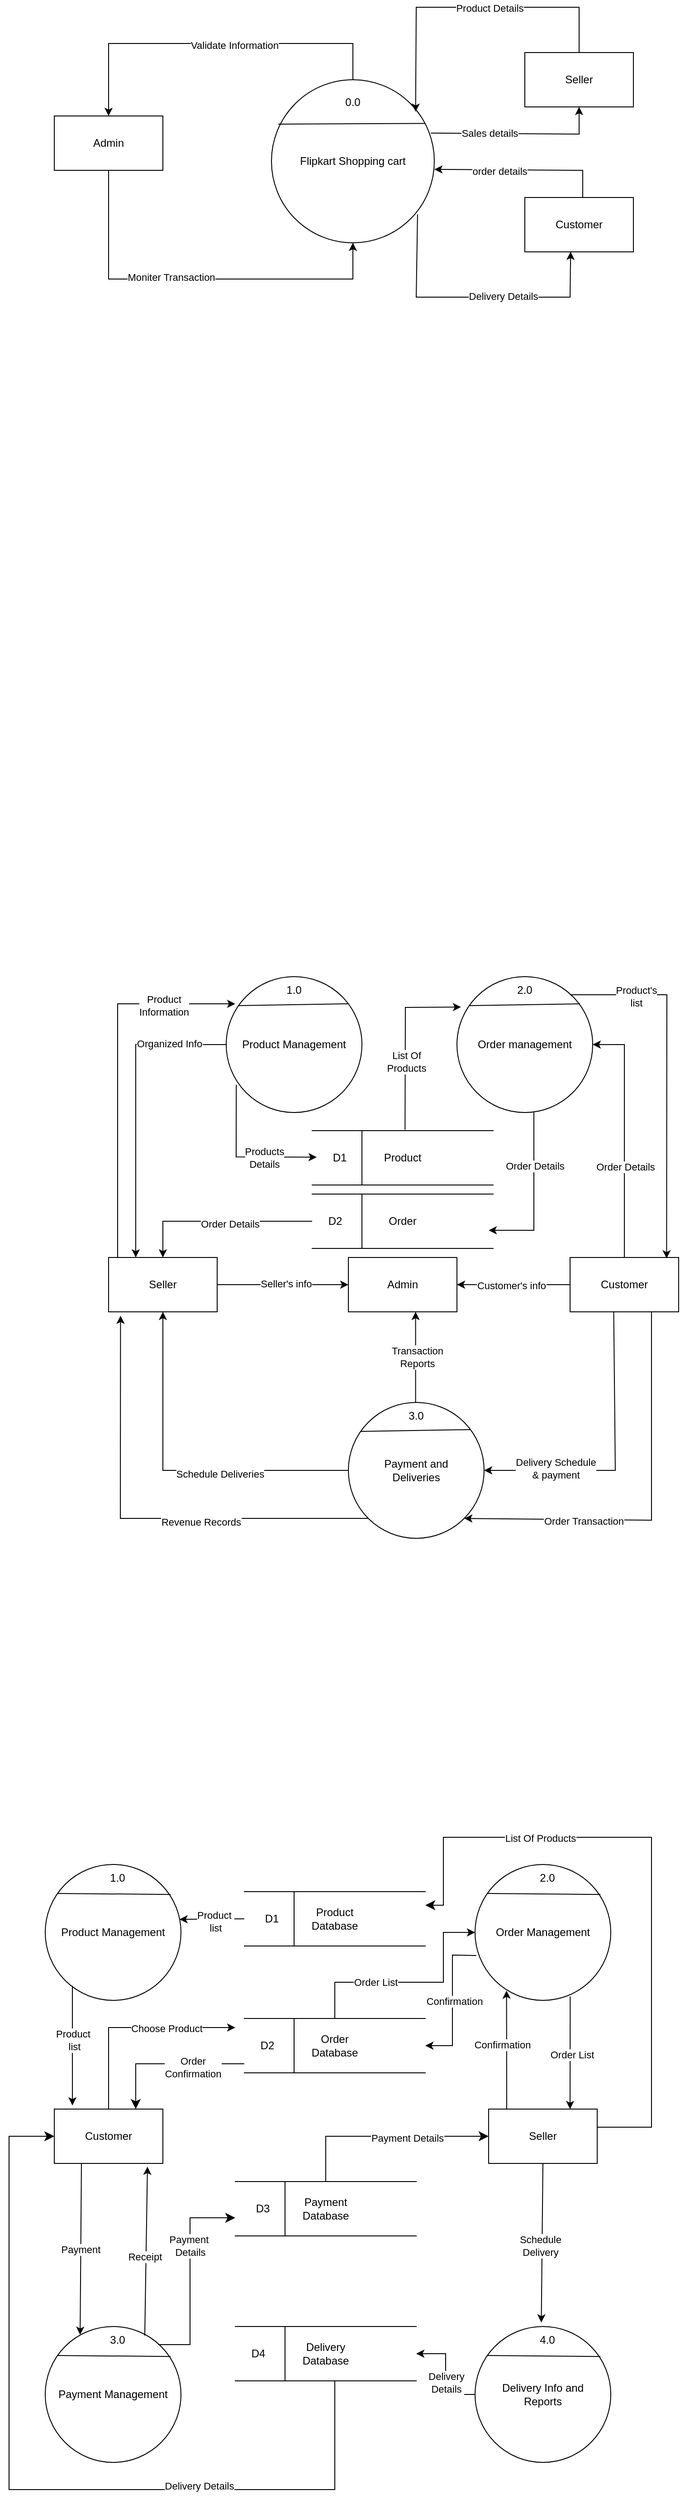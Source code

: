 <mxfile version="22.1.11" type="device">
  <diagram name="Page-1" id="dUWMPQr3E21JtGi3vlUD">
    <mxGraphModel dx="1737" dy="1737" grid="1" gridSize="10" guides="1" tooltips="1" connect="1" arrows="1" fold="1" page="1" pageScale="1" pageWidth="850" pageHeight="1100" math="0" shadow="0">
      <root>
        <mxCell id="0" />
        <mxCell id="1" parent="0" />
        <mxCell id="L6i8J428KABnn9GgDA76-112" value="" style="shape=partialRectangle;whiteSpace=wrap;html=1;right=0;top=0;bottom=0;fillColor=none;routingCenterX=-0.5;" vertex="1" parent="1">
          <mxGeometry x="335" y="2760" width="120" height="60" as="geometry" />
        </mxCell>
        <mxCell id="L6i8J428KABnn9GgDA76-111" value="" style="shape=partialRectangle;whiteSpace=wrap;html=1;right=0;top=0;bottom=0;fillColor=none;routingCenterX=-0.5;" vertex="1" parent="1">
          <mxGeometry x="335" y="2600" width="120" height="60" as="geometry" />
        </mxCell>
        <mxCell id="L6i8J428KABnn9GgDA76-106" value="" style="shape=partialRectangle;whiteSpace=wrap;html=1;right=0;top=0;bottom=0;fillColor=none;routingCenterX=-0.5;" vertex="1" parent="1">
          <mxGeometry x="345" y="2420" width="120" height="60" as="geometry" />
        </mxCell>
        <mxCell id="L6i8J428KABnn9GgDA76-105" value="" style="shape=partialRectangle;whiteSpace=wrap;html=1;right=0;top=0;bottom=0;fillColor=none;routingCenterX=-0.5;" vertex="1" parent="1">
          <mxGeometry x="345" y="2280" width="120" height="60" as="geometry" />
        </mxCell>
        <mxCell id="L6i8J428KABnn9GgDA76-3" value="Flipkart Shopping cart" style="ellipse;whiteSpace=wrap;html=1;aspect=fixed;" vertex="1" parent="1">
          <mxGeometry x="320" y="280" width="180" height="180" as="geometry" />
        </mxCell>
        <mxCell id="L6i8J428KABnn9GgDA76-4" value="" style="edgeStyle=none;orthogonalLoop=1;jettySize=auto;html=1;rounded=0;exitX=0.5;exitY=0;exitDx=0;exitDy=0;" edge="1" parent="1" source="L6i8J428KABnn9GgDA76-3">
          <mxGeometry width="100" relative="1" as="geometry">
            <mxPoint x="350" y="280" as="sourcePoint" />
            <mxPoint x="140" y="320" as="targetPoint" />
            <Array as="points">
              <mxPoint x="410" y="240" />
              <mxPoint x="140" y="240" />
            </Array>
          </mxGeometry>
        </mxCell>
        <mxCell id="L6i8J428KABnn9GgDA76-6" value="Validate Information" style="edgeLabel;html=1;align=center;verticalAlign=middle;resizable=0;points=[];" vertex="1" connectable="0" parent="L6i8J428KABnn9GgDA76-4">
          <mxGeometry x="-0.121" y="2" relative="1" as="geometry">
            <mxPoint as="offset" />
          </mxGeometry>
        </mxCell>
        <mxCell id="L6i8J428KABnn9GgDA76-5" value="Admin" style="rounded=0;whiteSpace=wrap;html=1;" vertex="1" parent="1">
          <mxGeometry x="80" y="320" width="120" height="60" as="geometry" />
        </mxCell>
        <mxCell id="L6i8J428KABnn9GgDA76-7" value="" style="edgeStyle=none;orthogonalLoop=1;jettySize=auto;html=1;rounded=0;exitX=0.5;exitY=1;exitDx=0;exitDy=0;entryX=0.5;entryY=1;entryDx=0;entryDy=0;" edge="1" parent="1" source="L6i8J428KABnn9GgDA76-5" target="L6i8J428KABnn9GgDA76-3">
          <mxGeometry width="100" relative="1" as="geometry">
            <mxPoint x="140" y="580" as="sourcePoint" />
            <mxPoint x="410" y="540" as="targetPoint" />
            <Array as="points">
              <mxPoint x="140" y="500" />
              <mxPoint x="410" y="500" />
            </Array>
          </mxGeometry>
        </mxCell>
        <mxCell id="L6i8J428KABnn9GgDA76-8" value="Moniter Transaction" style="edgeLabel;html=1;align=center;verticalAlign=middle;resizable=0;points=[];" vertex="1" connectable="0" parent="L6i8J428KABnn9GgDA76-7">
          <mxGeometry x="-0.121" y="2" relative="1" as="geometry">
            <mxPoint as="offset" />
          </mxGeometry>
        </mxCell>
        <mxCell id="L6i8J428KABnn9GgDA76-10" value="Seller" style="rounded=0;whiteSpace=wrap;html=1;" vertex="1" parent="1">
          <mxGeometry x="600" y="250" width="120" height="60" as="geometry" />
        </mxCell>
        <mxCell id="L6i8J428KABnn9GgDA76-11" value="Customer" style="rounded=0;whiteSpace=wrap;html=1;" vertex="1" parent="1">
          <mxGeometry x="600" y="410" width="120" height="60" as="geometry" />
        </mxCell>
        <mxCell id="L6i8J428KABnn9GgDA76-12" value="" style="edgeStyle=none;orthogonalLoop=1;jettySize=auto;html=1;rounded=0;exitX=0.5;exitY=0;exitDx=0;exitDy=0;entryX=0.885;entryY=0.196;entryDx=0;entryDy=0;entryPerimeter=0;" edge="1" parent="1" source="L6i8J428KABnn9GgDA76-10" target="L6i8J428KABnn9GgDA76-3">
          <mxGeometry width="100" relative="1" as="geometry">
            <mxPoint x="650" y="220" as="sourcePoint" />
            <mxPoint x="480" y="310" as="targetPoint" />
            <Array as="points">
              <mxPoint x="660" y="200" />
              <mxPoint x="480" y="200" />
            </Array>
          </mxGeometry>
        </mxCell>
        <mxCell id="L6i8J428KABnn9GgDA76-15" value="Product Details" style="edgeLabel;html=1;align=center;verticalAlign=middle;resizable=0;points=[];" vertex="1" connectable="0" parent="L6i8J428KABnn9GgDA76-12">
          <mxGeometry x="-0.136" y="1" relative="1" as="geometry">
            <mxPoint as="offset" />
          </mxGeometry>
        </mxCell>
        <mxCell id="L6i8J428KABnn9GgDA76-13" value="" style="edgeStyle=none;orthogonalLoop=1;jettySize=auto;html=1;rounded=0;exitX=0.978;exitY=0.327;exitDx=0;exitDy=0;exitPerimeter=0;entryX=0.5;entryY=1;entryDx=0;entryDy=0;" edge="1" parent="1" source="L6i8J428KABnn9GgDA76-3" target="L6i8J428KABnn9GgDA76-10">
          <mxGeometry width="100" relative="1" as="geometry">
            <mxPoint x="500" y="340" as="sourcePoint" />
            <mxPoint x="660" y="340" as="targetPoint" />
            <Array as="points">
              <mxPoint x="660" y="340" />
            </Array>
          </mxGeometry>
        </mxCell>
        <mxCell id="L6i8J428KABnn9GgDA76-16" value="Sales details" style="edgeLabel;html=1;align=center;verticalAlign=middle;resizable=0;points=[];" vertex="1" connectable="0" parent="L6i8J428KABnn9GgDA76-13">
          <mxGeometry x="-0.333" y="1" relative="1" as="geometry">
            <mxPoint as="offset" />
          </mxGeometry>
        </mxCell>
        <mxCell id="L6i8J428KABnn9GgDA76-14" value="" style="edgeStyle=none;orthogonalLoop=1;jettySize=auto;html=1;rounded=0;entryX=0.5;entryY=1;entryDx=0;entryDy=0;" edge="1" parent="1">
          <mxGeometry width="100" relative="1" as="geometry">
            <mxPoint x="664" y="410" as="sourcePoint" />
            <mxPoint x="500" y="379" as="targetPoint" />
            <Array as="points">
              <mxPoint x="664" y="380" />
            </Array>
          </mxGeometry>
        </mxCell>
        <mxCell id="L6i8J428KABnn9GgDA76-17" value="order details" style="edgeLabel;html=1;align=center;verticalAlign=middle;resizable=0;points=[];" vertex="1" connectable="0" parent="L6i8J428KABnn9GgDA76-14">
          <mxGeometry x="0.259" y="1" relative="1" as="geometry">
            <mxPoint as="offset" />
          </mxGeometry>
        </mxCell>
        <mxCell id="L6i8J428KABnn9GgDA76-18" value="" style="edgeStyle=none;orthogonalLoop=1;jettySize=auto;html=1;rounded=0;exitX=0.897;exitY=0.826;exitDx=0;exitDy=0;exitPerimeter=0;entryX=0.422;entryY=0.998;entryDx=0;entryDy=0;entryPerimeter=0;" edge="1" parent="1" source="L6i8J428KABnn9GgDA76-3" target="L6i8J428KABnn9GgDA76-11">
          <mxGeometry width="100" relative="1" as="geometry">
            <mxPoint x="510" y="480" as="sourcePoint" />
            <mxPoint x="800" y="510" as="targetPoint" />
            <Array as="points">
              <mxPoint x="480" y="520" />
              <mxPoint x="650" y="520" />
            </Array>
          </mxGeometry>
        </mxCell>
        <mxCell id="L6i8J428KABnn9GgDA76-19" value="Delivery Details" style="edgeLabel;html=1;align=center;verticalAlign=middle;resizable=0;points=[];" vertex="1" connectable="0" parent="L6i8J428KABnn9GgDA76-18">
          <mxGeometry x="0.203" y="1" relative="1" as="geometry">
            <mxPoint as="offset" />
          </mxGeometry>
        </mxCell>
        <mxCell id="L6i8J428KABnn9GgDA76-21" value="" style="endArrow=none;html=1;rounded=0;exitX=0.042;exitY=0.272;exitDx=0;exitDy=0;exitPerimeter=0;entryX=0.944;entryY=0.268;entryDx=0;entryDy=0;entryPerimeter=0;" edge="1" parent="1" source="L6i8J428KABnn9GgDA76-3" target="L6i8J428KABnn9GgDA76-3">
          <mxGeometry width="50" height="50" relative="1" as="geometry">
            <mxPoint x="320" y="330" as="sourcePoint" />
            <mxPoint x="489.28" y="339.4" as="targetPoint" />
          </mxGeometry>
        </mxCell>
        <mxCell id="L6i8J428KABnn9GgDA76-22" value="0.0" style="text;html=1;strokeColor=none;fillColor=none;align=center;verticalAlign=middle;whiteSpace=wrap;rounded=0;" vertex="1" parent="1">
          <mxGeometry x="380" y="290" width="60" height="30" as="geometry" />
        </mxCell>
        <mxCell id="L6i8J428KABnn9GgDA76-23" value="Product Management" style="ellipse;whiteSpace=wrap;html=1;aspect=fixed;" vertex="1" parent="1">
          <mxGeometry x="270" y="1270" width="150" height="150" as="geometry" />
        </mxCell>
        <mxCell id="L6i8J428KABnn9GgDA76-25" value="Admin" style="rounded=0;whiteSpace=wrap;html=1;" vertex="1" parent="1">
          <mxGeometry x="405" y="1580" width="120" height="60" as="geometry" />
        </mxCell>
        <mxCell id="L6i8J428KABnn9GgDA76-26" value="Customer" style="rounded=0;whiteSpace=wrap;html=1;" vertex="1" parent="1">
          <mxGeometry x="650" y="1580" width="120" height="60" as="geometry" />
        </mxCell>
        <mxCell id="L6i8J428KABnn9GgDA76-27" value="Seller" style="rounded=0;whiteSpace=wrap;html=1;" vertex="1" parent="1">
          <mxGeometry x="140" y="1580" width="120" height="60" as="geometry" />
        </mxCell>
        <mxCell id="L6i8J428KABnn9GgDA76-28" value="Order management" style="ellipse;whiteSpace=wrap;html=1;aspect=fixed;" vertex="1" parent="1">
          <mxGeometry x="525" y="1270" width="150" height="150" as="geometry" />
        </mxCell>
        <mxCell id="L6i8J428KABnn9GgDA76-29" value="" style="endArrow=classic;html=1;rounded=0;entryX=1;entryY=0.5;entryDx=0;entryDy=0;exitX=0;exitY=0.5;exitDx=0;exitDy=0;" edge="1" parent="1" source="L6i8J428KABnn9GgDA76-26" target="L6i8J428KABnn9GgDA76-25">
          <mxGeometry width="50" height="50" relative="1" as="geometry">
            <mxPoint x="600" y="1610" as="sourcePoint" />
            <mxPoint x="650" y="1560" as="targetPoint" />
          </mxGeometry>
        </mxCell>
        <mxCell id="L6i8J428KABnn9GgDA76-30" value="Text" style="edgeLabel;html=1;align=center;verticalAlign=middle;resizable=0;points=[];" vertex="1" connectable="0" parent="L6i8J428KABnn9GgDA76-29">
          <mxGeometry x="0.055" relative="1" as="geometry">
            <mxPoint as="offset" />
          </mxGeometry>
        </mxCell>
        <mxCell id="L6i8J428KABnn9GgDA76-32" value="Customer&#39;s info" style="edgeLabel;html=1;align=center;verticalAlign=middle;resizable=0;points=[];" vertex="1" connectable="0" parent="L6i8J428KABnn9GgDA76-29">
          <mxGeometry x="0.046" y="1" relative="1" as="geometry">
            <mxPoint as="offset" />
          </mxGeometry>
        </mxCell>
        <mxCell id="L6i8J428KABnn9GgDA76-33" value="" style="endArrow=classic;html=1;rounded=0;exitX=1;exitY=0.5;exitDx=0;exitDy=0;entryX=0;entryY=0.5;entryDx=0;entryDy=0;" edge="1" parent="1" source="L6i8J428KABnn9GgDA76-27" target="L6i8J428KABnn9GgDA76-25">
          <mxGeometry width="50" height="50" relative="1" as="geometry">
            <mxPoint x="330" y="1609.47" as="sourcePoint" />
            <mxPoint x="370" y="1620" as="targetPoint" />
          </mxGeometry>
        </mxCell>
        <mxCell id="L6i8J428KABnn9GgDA76-34" value="Text" style="edgeLabel;html=1;align=center;verticalAlign=middle;resizable=0;points=[];" vertex="1" connectable="0" parent="L6i8J428KABnn9GgDA76-33">
          <mxGeometry x="0.055" relative="1" as="geometry">
            <mxPoint as="offset" />
          </mxGeometry>
        </mxCell>
        <mxCell id="L6i8J428KABnn9GgDA76-35" value="Seller&#39;s info" style="edgeLabel;html=1;align=center;verticalAlign=middle;resizable=0;points=[];" vertex="1" connectable="0" parent="L6i8J428KABnn9GgDA76-33">
          <mxGeometry x="0.046" y="1" relative="1" as="geometry">
            <mxPoint as="offset" />
          </mxGeometry>
        </mxCell>
        <mxCell id="L6i8J428KABnn9GgDA76-38" value="" style="endArrow=none;html=1;rounded=0;exitX=0.088;exitY=0.213;exitDx=0;exitDy=0;exitPerimeter=0;" edge="1" parent="1" source="L6i8J428KABnn9GgDA76-23">
          <mxGeometry width="50" height="50" relative="1" as="geometry">
            <mxPoint x="355" y="1350" as="sourcePoint" />
            <mxPoint x="405" y="1300" as="targetPoint" />
          </mxGeometry>
        </mxCell>
        <mxCell id="L6i8J428KABnn9GgDA76-39" value="" style="endArrow=none;html=1;rounded=0;exitX=0.088;exitY=0.213;exitDx=0;exitDy=0;exitPerimeter=0;" edge="1" parent="1">
          <mxGeometry width="50" height="50" relative="1" as="geometry">
            <mxPoint x="539" y="1302" as="sourcePoint" />
            <mxPoint x="661" y="1300" as="targetPoint" />
          </mxGeometry>
        </mxCell>
        <mxCell id="L6i8J428KABnn9GgDA76-40" value="1.0" style="text;html=1;strokeColor=none;fillColor=none;align=center;verticalAlign=middle;whiteSpace=wrap;rounded=0;" vertex="1" parent="1">
          <mxGeometry x="315" y="1270" width="60" height="30" as="geometry" />
        </mxCell>
        <mxCell id="L6i8J428KABnn9GgDA76-41" value="2.0" style="text;html=1;strokeColor=none;fillColor=none;align=center;verticalAlign=middle;whiteSpace=wrap;rounded=0;" vertex="1" parent="1">
          <mxGeometry x="570" y="1270" width="60" height="30" as="geometry" />
        </mxCell>
        <mxCell id="L6i8J428KABnn9GgDA76-42" value="" style="edgeStyle=none;orthogonalLoop=1;jettySize=auto;html=1;rounded=0;exitX=0;exitY=0;exitDx=0;exitDy=0;" edge="1" parent="1">
          <mxGeometry width="100" relative="1" as="geometry">
            <mxPoint x="150" y="1580" as="sourcePoint" />
            <mxPoint x="280" y="1300" as="targetPoint" />
            <Array as="points">
              <mxPoint x="150" y="1300" />
            </Array>
          </mxGeometry>
        </mxCell>
        <mxCell id="L6i8J428KABnn9GgDA76-44" value="Product &lt;br&gt;Information" style="edgeLabel;html=1;align=center;verticalAlign=middle;resizable=0;points=[];" vertex="1" connectable="0" parent="L6i8J428KABnn9GgDA76-42">
          <mxGeometry x="0.616" y="-2" relative="1" as="geometry">
            <mxPoint x="-1" as="offset" />
          </mxGeometry>
        </mxCell>
        <mxCell id="L6i8J428KABnn9GgDA76-45" value="Product" style="shape=partialRectangle;whiteSpace=wrap;html=1;top=0;bottom=0;fillColor=none;direction=south;" vertex="1" parent="1">
          <mxGeometry x="365" y="1440" width="200" height="60" as="geometry" />
        </mxCell>
        <mxCell id="L6i8J428KABnn9GgDA76-46" value="Order" style="shape=partialRectangle;whiteSpace=wrap;html=1;top=0;bottom=0;fillColor=none;direction=south;" vertex="1" parent="1">
          <mxGeometry x="365" y="1510" width="200" height="60" as="geometry" />
        </mxCell>
        <mxCell id="L6i8J428KABnn9GgDA76-47" value="" style="shape=partialRectangle;whiteSpace=wrap;html=1;right=0;top=0;bottom=0;fillColor=none;routingCenterX=-0.5;" vertex="1" parent="1">
          <mxGeometry x="420" y="1440" width="120" height="60" as="geometry" />
        </mxCell>
        <mxCell id="L6i8J428KABnn9GgDA76-48" value="" style="shape=partialRectangle;whiteSpace=wrap;html=1;right=0;top=0;bottom=0;fillColor=none;routingCenterX=-0.5;" vertex="1" parent="1">
          <mxGeometry x="420" y="1510" width="120" height="60" as="geometry" />
        </mxCell>
        <mxCell id="L6i8J428KABnn9GgDA76-49" value="D1" style="text;html=1;align=center;verticalAlign=middle;resizable=0;points=[];autosize=1;strokeColor=none;fillColor=none;" vertex="1" parent="1">
          <mxGeometry x="375" y="1455" width="40" height="30" as="geometry" />
        </mxCell>
        <mxCell id="L6i8J428KABnn9GgDA76-50" value="D2" style="text;html=1;align=center;verticalAlign=middle;resizable=0;points=[];autosize=1;strokeColor=none;fillColor=none;" vertex="1" parent="1">
          <mxGeometry x="370" y="1525" width="40" height="30" as="geometry" />
        </mxCell>
        <mxCell id="L6i8J428KABnn9GgDA76-51" value="" style="edgeStyle=none;orthogonalLoop=1;jettySize=auto;html=1;rounded=0;entryX=0.03;entryY=0.224;entryDx=0;entryDy=0;entryPerimeter=0;exitX=0.397;exitY=-0.014;exitDx=0;exitDy=0;exitPerimeter=0;" edge="1" parent="1" source="L6i8J428KABnn9GgDA76-47" target="L6i8J428KABnn9GgDA76-28">
          <mxGeometry width="100" relative="1" as="geometry">
            <mxPoint x="450" y="1430" as="sourcePoint" />
            <mxPoint x="550" y="1430" as="targetPoint" />
            <Array as="points">
              <mxPoint x="468" y="1304" />
            </Array>
          </mxGeometry>
        </mxCell>
        <mxCell id="L6i8J428KABnn9GgDA76-52" value="List Of &lt;br&gt;Products" style="edgeLabel;html=1;align=center;verticalAlign=middle;resizable=0;points=[];" vertex="1" connectable="0" parent="L6i8J428KABnn9GgDA76-51">
          <mxGeometry x="-0.23" y="-1" relative="1" as="geometry">
            <mxPoint as="offset" />
          </mxGeometry>
        </mxCell>
        <mxCell id="L6i8J428KABnn9GgDA76-53" value="" style="endArrow=classic;html=1;rounded=0;entryX=0.889;entryY=0.017;entryDx=0;entryDy=0;entryPerimeter=0;" edge="1" parent="1" target="L6i8J428KABnn9GgDA76-26">
          <mxGeometry width="50" height="50" relative="1" as="geometry">
            <mxPoint x="650" y="1290" as="sourcePoint" />
            <mxPoint x="700" y="1240" as="targetPoint" />
            <Array as="points">
              <mxPoint x="757" y="1290" />
            </Array>
          </mxGeometry>
        </mxCell>
        <mxCell id="L6i8J428KABnn9GgDA76-54" value="Product&#39;s&lt;br&gt;list" style="edgeLabel;html=1;align=center;verticalAlign=middle;resizable=0;points=[];" vertex="1" connectable="0" parent="L6i8J428KABnn9GgDA76-53">
          <mxGeometry x="-0.641" y="-2" relative="1" as="geometry">
            <mxPoint x="1" as="offset" />
          </mxGeometry>
        </mxCell>
        <mxCell id="L6i8J428KABnn9GgDA76-55" value="" style="endArrow=classic;html=1;rounded=0;entryX=1;entryY=0.5;entryDx=0;entryDy=0;exitX=0.5;exitY=0;exitDx=0;exitDy=0;" edge="1" parent="1" source="L6i8J428KABnn9GgDA76-26" target="L6i8J428KABnn9GgDA76-28">
          <mxGeometry width="50" height="50" relative="1" as="geometry">
            <mxPoint x="675" y="1580" as="sourcePoint" />
            <mxPoint x="725" y="1530" as="targetPoint" />
            <Array as="points">
              <mxPoint x="710" y="1345" />
            </Array>
          </mxGeometry>
        </mxCell>
        <mxCell id="L6i8J428KABnn9GgDA76-56" value="Order Details" style="edgeLabel;html=1;align=center;verticalAlign=middle;resizable=0;points=[];" vertex="1" connectable="0" parent="L6i8J428KABnn9GgDA76-55">
          <mxGeometry x="-0.258" y="-1" relative="1" as="geometry">
            <mxPoint as="offset" />
          </mxGeometry>
        </mxCell>
        <mxCell id="L6i8J428KABnn9GgDA76-57" value="" style="endArrow=classic;html=1;rounded=0;entryX=0.667;entryY=0.025;entryDx=0;entryDy=0;entryPerimeter=0;" edge="1" parent="1" target="L6i8J428KABnn9GgDA76-46">
          <mxGeometry width="50" height="50" relative="1" as="geometry">
            <mxPoint x="610" y="1420" as="sourcePoint" />
            <mxPoint x="660" y="1370" as="targetPoint" />
            <Array as="points">
              <mxPoint x="610" y="1550" />
            </Array>
          </mxGeometry>
        </mxCell>
        <mxCell id="L6i8J428KABnn9GgDA76-58" value="Order Details" style="edgeLabel;html=1;align=center;verticalAlign=middle;resizable=0;points=[];" vertex="1" connectable="0" parent="L6i8J428KABnn9GgDA76-57">
          <mxGeometry x="-0.352" y="1" relative="1" as="geometry">
            <mxPoint as="offset" />
          </mxGeometry>
        </mxCell>
        <mxCell id="L6i8J428KABnn9GgDA76-59" value="" style="edgeStyle=none;orthogonalLoop=1;jettySize=auto;html=1;rounded=0;exitX=0.074;exitY=0.796;exitDx=0;exitDy=0;exitPerimeter=0;" edge="1" parent="1" source="L6i8J428KABnn9GgDA76-23">
          <mxGeometry width="100" relative="1" as="geometry">
            <mxPoint x="270" y="1469.29" as="sourcePoint" />
            <mxPoint x="370" y="1469.29" as="targetPoint" />
            <Array as="points">
              <mxPoint x="281" y="1469" />
            </Array>
          </mxGeometry>
        </mxCell>
        <mxCell id="L6i8J428KABnn9GgDA76-60" value="Products&lt;br&gt;Details" style="edgeLabel;html=1;align=center;verticalAlign=middle;resizable=0;points=[];" vertex="1" connectable="0" parent="L6i8J428KABnn9GgDA76-59">
          <mxGeometry x="0.305" y="-1" relative="1" as="geometry">
            <mxPoint as="offset" />
          </mxGeometry>
        </mxCell>
        <mxCell id="L6i8J428KABnn9GgDA76-61" value="" style="endArrow=classic;html=1;rounded=0;entryX=0.5;entryY=0;entryDx=0;entryDy=0;exitX=0.5;exitY=1;exitDx=0;exitDy=0;" edge="1" parent="1" source="L6i8J428KABnn9GgDA76-46" target="L6i8J428KABnn9GgDA76-27">
          <mxGeometry width="50" height="50" relative="1" as="geometry">
            <mxPoint x="200" y="1490" as="sourcePoint" />
            <mxPoint x="270" y="1515" as="targetPoint" />
            <Array as="points">
              <mxPoint x="200" y="1540" />
            </Array>
          </mxGeometry>
        </mxCell>
        <mxCell id="L6i8J428KABnn9GgDA76-62" value="Order Details" style="edgeLabel;html=1;align=center;verticalAlign=middle;resizable=0;points=[];" vertex="1" connectable="0" parent="L6i8J428KABnn9GgDA76-61">
          <mxGeometry x="-0.101" y="3" relative="1" as="geometry">
            <mxPoint x="1" as="offset" />
          </mxGeometry>
        </mxCell>
        <mxCell id="L6i8J428KABnn9GgDA76-64" value="Payment and &lt;br&gt;Deliveries" style="ellipse;whiteSpace=wrap;html=1;aspect=fixed;" vertex="1" parent="1">
          <mxGeometry x="405" y="1740" width="150" height="150" as="geometry" />
        </mxCell>
        <mxCell id="L6i8J428KABnn9GgDA76-65" value="" style="endArrow=none;html=1;rounded=0;exitX=0.088;exitY=0.213;exitDx=0;exitDy=0;exitPerimeter=0;" edge="1" parent="1" source="L6i8J428KABnn9GgDA76-64">
          <mxGeometry width="50" height="50" relative="1" as="geometry">
            <mxPoint x="490" y="1820" as="sourcePoint" />
            <mxPoint x="540" y="1770" as="targetPoint" />
          </mxGeometry>
        </mxCell>
        <mxCell id="L6i8J428KABnn9GgDA76-66" value="3.0" style="text;html=1;strokeColor=none;fillColor=none;align=center;verticalAlign=middle;whiteSpace=wrap;rounded=0;" vertex="1" parent="1">
          <mxGeometry x="450" y="1740" width="60" height="30" as="geometry" />
        </mxCell>
        <mxCell id="L6i8J428KABnn9GgDA76-67" value="" style="endArrow=classic;html=1;rounded=0;exitX=0.25;exitY=0;exitDx=0;exitDy=0;" edge="1" parent="1">
          <mxGeometry width="50" height="50" relative="1" as="geometry">
            <mxPoint x="479.29" y="1740" as="sourcePoint" />
            <mxPoint x="479.29" y="1640" as="targetPoint" />
          </mxGeometry>
        </mxCell>
        <mxCell id="L6i8J428KABnn9GgDA76-68" value="Transaction &lt;br&gt;Reports" style="edgeLabel;html=1;align=center;verticalAlign=middle;resizable=0;points=[];" vertex="1" connectable="0" parent="L6i8J428KABnn9GgDA76-67">
          <mxGeometry y="-1" relative="1" as="geometry">
            <mxPoint as="offset" />
          </mxGeometry>
        </mxCell>
        <mxCell id="L6i8J428KABnn9GgDA76-69" value="" style="endArrow=classic;html=1;rounded=0;exitX=0;exitY=0.5;exitDx=0;exitDy=0;" edge="1" parent="1" source="L6i8J428KABnn9GgDA76-64">
          <mxGeometry width="50" height="50" relative="1" as="geometry">
            <mxPoint x="150" y="1690" as="sourcePoint" />
            <mxPoint x="200" y="1640" as="targetPoint" />
            <Array as="points">
              <mxPoint x="200" y="1815" />
            </Array>
          </mxGeometry>
        </mxCell>
        <mxCell id="L6i8J428KABnn9GgDA76-70" value="Schedule Deliveries" style="edgeLabel;html=1;align=center;verticalAlign=middle;resizable=0;points=[];" vertex="1" connectable="0" parent="L6i8J428KABnn9GgDA76-69">
          <mxGeometry x="-0.259" y="4" relative="1" as="geometry">
            <mxPoint x="-1" as="offset" />
          </mxGeometry>
        </mxCell>
        <mxCell id="L6i8J428KABnn9GgDA76-71" value="" style="endArrow=classic;html=1;rounded=0;exitX=0;exitY=1;exitDx=0;exitDy=0;entryX=0.11;entryY=1.071;entryDx=0;entryDy=0;entryPerimeter=0;" edge="1" parent="1" source="L6i8J428KABnn9GgDA76-64" target="L6i8J428KABnn9GgDA76-27">
          <mxGeometry width="50" height="50" relative="1" as="geometry">
            <mxPoint x="410" y="1855" as="sourcePoint" />
            <mxPoint x="205" y="1680" as="targetPoint" />
            <Array as="points">
              <mxPoint x="153" y="1868" />
            </Array>
          </mxGeometry>
        </mxCell>
        <mxCell id="L6i8J428KABnn9GgDA76-72" value="Revenue Records" style="edgeLabel;html=1;align=center;verticalAlign=middle;resizable=0;points=[];" vertex="1" connectable="0" parent="L6i8J428KABnn9GgDA76-71">
          <mxGeometry x="-0.259" y="4" relative="1" as="geometry">
            <mxPoint x="-1" as="offset" />
          </mxGeometry>
        </mxCell>
        <mxCell id="L6i8J428KABnn9GgDA76-74" value="" style="edgeStyle=none;orthogonalLoop=1;jettySize=auto;html=1;rounded=0;entryX=1;entryY=0.5;entryDx=0;entryDy=0;exitX=0.402;exitY=0.995;exitDx=0;exitDy=0;exitPerimeter=0;" edge="1" parent="1" source="L6i8J428KABnn9GgDA76-26" target="L6i8J428KABnn9GgDA76-64">
          <mxGeometry width="100" relative="1" as="geometry">
            <mxPoint x="580" y="1770" as="sourcePoint" />
            <mxPoint x="680" y="1770" as="targetPoint" />
            <Array as="points">
              <mxPoint x="700" y="1815" />
            </Array>
          </mxGeometry>
        </mxCell>
        <mxCell id="L6i8J428KABnn9GgDA76-75" value="Delivery Schedule &lt;br&gt;&amp;amp; payment" style="edgeLabel;html=1;align=center;verticalAlign=middle;resizable=0;points=[];" vertex="1" connectable="0" parent="L6i8J428KABnn9GgDA76-74">
          <mxGeometry x="0.503" y="-2" relative="1" as="geometry">
            <mxPoint x="-1" as="offset" />
          </mxGeometry>
        </mxCell>
        <mxCell id="L6i8J428KABnn9GgDA76-76" value="" style="edgeStyle=none;orthogonalLoop=1;jettySize=auto;html=1;rounded=0;entryX=1;entryY=1;entryDx=0;entryDy=0;" edge="1" parent="1" target="L6i8J428KABnn9GgDA76-64">
          <mxGeometry width="100" relative="1" as="geometry">
            <mxPoint x="740" y="1640" as="sourcePoint" />
            <mxPoint x="840" y="1640" as="targetPoint" />
            <Array as="points">
              <mxPoint x="740" y="1870" />
            </Array>
          </mxGeometry>
        </mxCell>
        <mxCell id="L6i8J428KABnn9GgDA76-77" value="Order Transaction" style="edgeLabel;html=1;align=center;verticalAlign=middle;resizable=0;points=[];" vertex="1" connectable="0" parent="L6i8J428KABnn9GgDA76-76">
          <mxGeometry x="0.398" y="1" relative="1" as="geometry">
            <mxPoint as="offset" />
          </mxGeometry>
        </mxCell>
        <mxCell id="L6i8J428KABnn9GgDA76-79" value="" style="edgeStyle=none;orthogonalLoop=1;jettySize=auto;html=1;rounded=0;entryX=0.25;entryY=0;entryDx=0;entryDy=0;exitX=0;exitY=0.5;exitDx=0;exitDy=0;" edge="1" parent="1" source="L6i8J428KABnn9GgDA76-23" target="L6i8J428KABnn9GgDA76-27">
          <mxGeometry width="100" relative="1" as="geometry">
            <mxPoint x="150" y="1430" as="sourcePoint" />
            <mxPoint x="250" y="1430" as="targetPoint" />
            <Array as="points">
              <mxPoint x="170" y="1345" />
            </Array>
          </mxGeometry>
        </mxCell>
        <mxCell id="L6i8J428KABnn9GgDA76-80" value="Organized Info" style="edgeLabel;html=1;align=center;verticalAlign=middle;resizable=0;points=[];" vertex="1" connectable="0" parent="L6i8J428KABnn9GgDA76-79">
          <mxGeometry x="-0.616" y="-1" relative="1" as="geometry">
            <mxPoint x="1" as="offset" />
          </mxGeometry>
        </mxCell>
        <mxCell id="L6i8J428KABnn9GgDA76-153" value="" style="edgeStyle=orthogonalEdgeStyle;rounded=0;orthogonalLoop=1;jettySize=auto;html=1;" edge="1" parent="1" source="L6i8J428KABnn9GgDA76-82" target="L6i8J428KABnn9GgDA76-110">
          <mxGeometry relative="1" as="geometry" />
        </mxCell>
        <mxCell id="L6i8J428KABnn9GgDA76-154" value="Delivery&lt;br&gt;Details" style="edgeLabel;html=1;align=center;verticalAlign=middle;resizable=0;points=[];" vertex="1" connectable="0" parent="L6i8J428KABnn9GgDA76-153">
          <mxGeometry x="-0.169" relative="1" as="geometry">
            <mxPoint as="offset" />
          </mxGeometry>
        </mxCell>
        <mxCell id="L6i8J428KABnn9GgDA76-82" value="Delivery Info and &lt;br&gt;Reports" style="ellipse;whiteSpace=wrap;html=1;aspect=fixed;" vertex="1" parent="1">
          <mxGeometry x="545" y="2760" width="150" height="150" as="geometry" />
        </mxCell>
        <mxCell id="L6i8J428KABnn9GgDA76-83" value="" style="endArrow=none;html=1;rounded=0;exitX=0.088;exitY=0.213;exitDx=0;exitDy=0;exitPerimeter=0;entryX=0.924;entryY=0.221;entryDx=0;entryDy=0;entryPerimeter=0;" edge="1" parent="1" source="L6i8J428KABnn9GgDA76-82" target="L6i8J428KABnn9GgDA76-82">
          <mxGeometry width="50" height="50" relative="1" as="geometry">
            <mxPoint x="635" y="2840" as="sourcePoint" />
            <mxPoint x="685" y="2790" as="targetPoint" />
          </mxGeometry>
        </mxCell>
        <mxCell id="L6i8J428KABnn9GgDA76-84" value="4.0" style="text;html=1;strokeColor=none;fillColor=none;align=center;verticalAlign=middle;whiteSpace=wrap;rounded=0;" vertex="1" parent="1">
          <mxGeometry x="595" y="2760" width="60" height="30" as="geometry" />
        </mxCell>
        <mxCell id="L6i8J428KABnn9GgDA76-94" value="Product Management" style="ellipse;whiteSpace=wrap;html=1;aspect=fixed;" vertex="1" parent="1">
          <mxGeometry x="70" y="2250" width="150" height="150" as="geometry" />
        </mxCell>
        <mxCell id="L6i8J428KABnn9GgDA76-95" value="" style="endArrow=none;html=1;rounded=0;exitX=0.088;exitY=0.213;exitDx=0;exitDy=0;exitPerimeter=0;entryX=0.924;entryY=0.221;entryDx=0;entryDy=0;entryPerimeter=0;" edge="1" parent="1" source="L6i8J428KABnn9GgDA76-94" target="L6i8J428KABnn9GgDA76-94">
          <mxGeometry width="50" height="50" relative="1" as="geometry">
            <mxPoint x="160" y="2330" as="sourcePoint" />
            <mxPoint x="210" y="2280" as="targetPoint" />
          </mxGeometry>
        </mxCell>
        <mxCell id="L6i8J428KABnn9GgDA76-96" value="1.0" style="text;html=1;strokeColor=none;fillColor=none;align=center;verticalAlign=middle;whiteSpace=wrap;rounded=0;" vertex="1" parent="1">
          <mxGeometry x="120" y="2250" width="60" height="30" as="geometry" />
        </mxCell>
        <mxCell id="L6i8J428KABnn9GgDA76-97" value="Order Management" style="ellipse;whiteSpace=wrap;html=1;aspect=fixed;" vertex="1" parent="1">
          <mxGeometry x="545" y="2250" width="150" height="150" as="geometry" />
        </mxCell>
        <mxCell id="L6i8J428KABnn9GgDA76-98" value="" style="endArrow=none;html=1;rounded=0;exitX=0.088;exitY=0.213;exitDx=0;exitDy=0;exitPerimeter=0;entryX=0.924;entryY=0.221;entryDx=0;entryDy=0;entryPerimeter=0;" edge="1" parent="1" source="L6i8J428KABnn9GgDA76-97" target="L6i8J428KABnn9GgDA76-97">
          <mxGeometry width="50" height="50" relative="1" as="geometry">
            <mxPoint x="635" y="2330" as="sourcePoint" />
            <mxPoint x="685" y="2280" as="targetPoint" />
          </mxGeometry>
        </mxCell>
        <mxCell id="L6i8J428KABnn9GgDA76-99" value="2.0" style="text;html=1;strokeColor=none;fillColor=none;align=center;verticalAlign=middle;whiteSpace=wrap;rounded=0;" vertex="1" parent="1">
          <mxGeometry x="595" y="2250" width="60" height="30" as="geometry" />
        </mxCell>
        <mxCell id="L6i8J428KABnn9GgDA76-100" value="Payment Management" style="ellipse;whiteSpace=wrap;html=1;aspect=fixed;" vertex="1" parent="1">
          <mxGeometry x="70" y="2760" width="150" height="150" as="geometry" />
        </mxCell>
        <mxCell id="L6i8J428KABnn9GgDA76-101" value="" style="endArrow=none;html=1;rounded=0;exitX=0.088;exitY=0.213;exitDx=0;exitDy=0;exitPerimeter=0;entryX=0.924;entryY=0.221;entryDx=0;entryDy=0;entryPerimeter=0;" edge="1" parent="1" source="L6i8J428KABnn9GgDA76-100" target="L6i8J428KABnn9GgDA76-100">
          <mxGeometry width="50" height="50" relative="1" as="geometry">
            <mxPoint x="160" y="2840" as="sourcePoint" />
            <mxPoint x="210" y="2790" as="targetPoint" />
          </mxGeometry>
        </mxCell>
        <mxCell id="L6i8J428KABnn9GgDA76-102" value="3.0" style="text;html=1;strokeColor=none;fillColor=none;align=center;verticalAlign=middle;whiteSpace=wrap;rounded=0;" vertex="1" parent="1">
          <mxGeometry x="120" y="2760" width="60" height="30" as="geometry" />
        </mxCell>
        <mxCell id="L6i8J428KABnn9GgDA76-103" value="Product &lt;br&gt;Database" style="shape=partialRectangle;whiteSpace=wrap;html=1;top=0;bottom=0;fillColor=none;direction=south;" vertex="1" parent="1">
          <mxGeometry x="290" y="2280" width="200" height="60" as="geometry" />
        </mxCell>
        <mxCell id="L6i8J428KABnn9GgDA76-104" value="Order &lt;br&gt;Database" style="shape=partialRectangle;whiteSpace=wrap;html=1;top=0;bottom=0;fillColor=none;direction=south;" vertex="1" parent="1">
          <mxGeometry x="290" y="2420" width="200" height="60" as="geometry" />
        </mxCell>
        <mxCell id="L6i8J428KABnn9GgDA76-107" value="D1" style="text;html=1;align=center;verticalAlign=middle;resizable=0;points=[];autosize=1;strokeColor=none;fillColor=none;" vertex="1" parent="1">
          <mxGeometry x="300" y="2295" width="40" height="30" as="geometry" />
        </mxCell>
        <mxCell id="L6i8J428KABnn9GgDA76-108" value="D2" style="text;html=1;align=center;verticalAlign=middle;resizable=0;points=[];autosize=1;strokeColor=none;fillColor=none;" vertex="1" parent="1">
          <mxGeometry x="295" y="2435" width="40" height="30" as="geometry" />
        </mxCell>
        <mxCell id="L6i8J428KABnn9GgDA76-109" value="Payment&lt;br&gt;Database" style="shape=partialRectangle;whiteSpace=wrap;html=1;top=0;bottom=0;fillColor=none;direction=south;" vertex="1" parent="1">
          <mxGeometry x="280" y="2600" width="200" height="60" as="geometry" />
        </mxCell>
        <mxCell id="L6i8J428KABnn9GgDA76-110" value="Delivery&lt;br&gt;Database" style="shape=partialRectangle;whiteSpace=wrap;html=1;top=0;bottom=0;fillColor=none;direction=south;" vertex="1" parent="1">
          <mxGeometry x="280" y="2760" width="200" height="60" as="geometry" />
        </mxCell>
        <mxCell id="L6i8J428KABnn9GgDA76-113" value="D3" style="text;html=1;align=center;verticalAlign=middle;resizable=0;points=[];autosize=1;strokeColor=none;fillColor=none;" vertex="1" parent="1">
          <mxGeometry x="290" y="2615" width="40" height="30" as="geometry" />
        </mxCell>
        <mxCell id="L6i8J428KABnn9GgDA76-114" value="D4" style="text;html=1;align=center;verticalAlign=middle;resizable=0;points=[];autosize=1;strokeColor=none;fillColor=none;" vertex="1" parent="1">
          <mxGeometry x="285" y="2775" width="40" height="30" as="geometry" />
        </mxCell>
        <mxCell id="L6i8J428KABnn9GgDA76-117" value="Customer" style="whiteSpace=wrap;html=1;" vertex="1" parent="1">
          <mxGeometry x="80" y="2520" width="120" height="60" as="geometry" />
        </mxCell>
        <mxCell id="L6i8J428KABnn9GgDA76-119" value="" style="edgeStyle=none;orthogonalLoop=1;jettySize=auto;html=1;rounded=0;exitX=0;exitY=1;exitDx=0;exitDy=0;" edge="1" parent="1">
          <mxGeometry width="100" relative="1" as="geometry">
            <mxPoint x="99.997" y="2384.013" as="sourcePoint" />
            <mxPoint x="100.03" y="2515.98" as="targetPoint" />
            <Array as="points" />
          </mxGeometry>
        </mxCell>
        <mxCell id="L6i8J428KABnn9GgDA76-120" value="Product&amp;nbsp;&lt;br&gt;list" style="edgeLabel;html=1;align=center;verticalAlign=middle;resizable=0;points=[];" vertex="1" connectable="0" parent="L6i8J428KABnn9GgDA76-119">
          <mxGeometry x="-0.091" y="2" relative="1" as="geometry">
            <mxPoint as="offset" />
          </mxGeometry>
        </mxCell>
        <mxCell id="L6i8J428KABnn9GgDA76-121" value="" style="edgeStyle=none;orthogonalLoop=1;jettySize=auto;html=1;rounded=0;" edge="1" parent="1" source="L6i8J428KABnn9GgDA76-117">
          <mxGeometry width="100" relative="1" as="geometry">
            <mxPoint x="131.56" y="2520" as="sourcePoint" />
            <mxPoint x="280" y="2430" as="targetPoint" />
            <Array as="points">
              <mxPoint x="140" y="2430" />
            </Array>
          </mxGeometry>
        </mxCell>
        <mxCell id="L6i8J428KABnn9GgDA76-122" value="Choose Product" style="edgeLabel;html=1;align=center;verticalAlign=middle;resizable=0;points=[];" vertex="1" connectable="0" parent="L6i8J428KABnn9GgDA76-121">
          <mxGeometry x="0.345" y="-1" relative="1" as="geometry">
            <mxPoint x="-1" as="offset" />
          </mxGeometry>
        </mxCell>
        <mxCell id="L6i8J428KABnn9GgDA76-123" value="" style="edgeStyle=none;orthogonalLoop=1;jettySize=auto;html=1;rounded=0;exitX=0.5;exitY=1;exitDx=0;exitDy=0;entryX=0.989;entryY=0.404;entryDx=0;entryDy=0;entryPerimeter=0;" edge="1" parent="1" source="L6i8J428KABnn9GgDA76-103" target="L6i8J428KABnn9GgDA76-94">
          <mxGeometry width="100" relative="1" as="geometry">
            <mxPoint x="258.567" y="2295.003" as="sourcePoint" />
            <mxPoint x="258.6" y="2426.97" as="targetPoint" />
            <Array as="points" />
          </mxGeometry>
        </mxCell>
        <mxCell id="L6i8J428KABnn9GgDA76-124" value="Product&amp;nbsp;&lt;br&gt;list" style="edgeLabel;html=1;align=center;verticalAlign=middle;resizable=0;points=[];" vertex="1" connectable="0" parent="L6i8J428KABnn9GgDA76-123">
          <mxGeometry x="-0.091" y="2" relative="1" as="geometry">
            <mxPoint as="offset" />
          </mxGeometry>
        </mxCell>
        <mxCell id="L6i8J428KABnn9GgDA76-125" value="" style="endArrow=classic;html=1;rounded=0;exitX=0;exitY=0.5;exitDx=0;exitDy=0;entryX=0;entryY=0.5;entryDx=0;entryDy=0;" edge="1" parent="1" source="L6i8J428KABnn9GgDA76-104" target="L6i8J428KABnn9GgDA76-97">
          <mxGeometry width="50" height="50" relative="1" as="geometry">
            <mxPoint x="500" y="2345" as="sourcePoint" />
            <mxPoint x="550" y="2295" as="targetPoint" />
            <Array as="points">
              <mxPoint x="390" y="2380" />
              <mxPoint x="510" y="2380" />
              <mxPoint x="510" y="2325" />
            </Array>
          </mxGeometry>
        </mxCell>
        <mxCell id="L6i8J428KABnn9GgDA76-126" value="Order List" style="edgeLabel;html=1;align=center;verticalAlign=middle;resizable=0;points=[];" vertex="1" connectable="0" parent="L6i8J428KABnn9GgDA76-125">
          <mxGeometry x="-0.312" relative="1" as="geometry">
            <mxPoint x="-1" as="offset" />
          </mxGeometry>
        </mxCell>
        <mxCell id="L6i8J428KABnn9GgDA76-127" value="" style="edgeStyle=none;orthogonalLoop=1;jettySize=auto;html=1;rounded=0;exitX=0.009;exitY=0.67;exitDx=0;exitDy=0;exitPerimeter=0;entryX=0.5;entryY=0;entryDx=0;entryDy=0;" edge="1" parent="1" source="L6i8J428KABnn9GgDA76-97" target="L6i8J428KABnn9GgDA76-104">
          <mxGeometry width="100" relative="1" as="geometry">
            <mxPoint x="530.0" y="2349.45" as="sourcePoint" />
            <mxPoint x="520" y="2450" as="targetPoint" />
            <Array as="points">
              <mxPoint x="520" y="2350" />
              <mxPoint x="520" y="2450" />
            </Array>
          </mxGeometry>
        </mxCell>
        <mxCell id="L6i8J428KABnn9GgDA76-129" value="Confirmation" style="edgeLabel;html=1;align=center;verticalAlign=middle;resizable=0;points=[];" vertex="1" connectable="0" parent="L6i8J428KABnn9GgDA76-127">
          <mxGeometry x="-0.023" y="2" relative="1" as="geometry">
            <mxPoint y="1" as="offset" />
          </mxGeometry>
        </mxCell>
        <mxCell id="L6i8J428KABnn9GgDA76-130" value="Seller" style="whiteSpace=wrap;html=1;" vertex="1" parent="1">
          <mxGeometry x="560" y="2520" width="120" height="60" as="geometry" />
        </mxCell>
        <mxCell id="L6i8J428KABnn9GgDA76-132" value="" style="edgeStyle=segmentEdgeStyle;endArrow=classic;html=1;curved=0;rounded=0;endSize=8;startSize=8;sourcePerimeterSpacing=0;targetPerimeterSpacing=0;entryX=0.25;entryY=0;entryDx=0;entryDy=0;" edge="1" parent="1">
          <mxGeometry width="100" relative="1" as="geometry">
            <mxPoint x="680" y="2540" as="sourcePoint" />
            <mxPoint x="490" y="2295" as="targetPoint" />
            <Array as="points">
              <mxPoint x="740" y="2540" />
              <mxPoint x="740" y="2220" />
              <mxPoint x="510" y="2220" />
              <mxPoint x="510" y="2295" />
            </Array>
          </mxGeometry>
        </mxCell>
        <mxCell id="L6i8J428KABnn9GgDA76-134" value="List Of Products" style="edgeLabel;html=1;align=center;verticalAlign=middle;resizable=0;points=[];" vertex="1" connectable="0" parent="L6i8J428KABnn9GgDA76-132">
          <mxGeometry x="0.424" y="1" relative="1" as="geometry">
            <mxPoint x="-1" as="offset" />
          </mxGeometry>
        </mxCell>
        <mxCell id="L6i8J428KABnn9GgDA76-135" value="" style="edgeStyle=none;orthogonalLoop=1;jettySize=auto;html=1;rounded=0;entryX=0.232;entryY=0.928;entryDx=0;entryDy=0;exitX=0.5;exitY=0;exitDx=0;exitDy=0;entryPerimeter=0;" edge="1" parent="1" target="L6i8J428KABnn9GgDA76-97">
          <mxGeometry width="100" relative="1" as="geometry">
            <mxPoint x="580" y="2520" as="sourcePoint" />
            <mxPoint x="580" y="2400" as="targetPoint" />
            <Array as="points" />
          </mxGeometry>
        </mxCell>
        <mxCell id="L6i8J428KABnn9GgDA76-136" value="Confirmation" style="edgeLabel;html=1;align=center;verticalAlign=middle;resizable=0;points=[];" vertex="1" connectable="0" parent="L6i8J428KABnn9GgDA76-135">
          <mxGeometry x="0.074" y="5" relative="1" as="geometry">
            <mxPoint y="-1" as="offset" />
          </mxGeometry>
        </mxCell>
        <mxCell id="L6i8J428KABnn9GgDA76-137" value="" style="edgeStyle=none;orthogonalLoop=1;jettySize=auto;html=1;rounded=0;entryX=0.75;entryY=0;entryDx=0;entryDy=0;exitX=0.701;exitY=0.971;exitDx=0;exitDy=0;exitPerimeter=0;" edge="1" parent="1" source="L6i8J428KABnn9GgDA76-97" target="L6i8J428KABnn9GgDA76-130">
          <mxGeometry width="100" relative="1" as="geometry">
            <mxPoint x="610" y="2420" as="sourcePoint" />
            <mxPoint x="710" y="2420" as="targetPoint" />
            <Array as="points" />
          </mxGeometry>
        </mxCell>
        <mxCell id="L6i8J428KABnn9GgDA76-138" value="Order List" style="edgeLabel;html=1;align=center;verticalAlign=middle;resizable=0;points=[];" vertex="1" connectable="0" parent="L6i8J428KABnn9GgDA76-137">
          <mxGeometry x="0.029" y="2" relative="1" as="geometry">
            <mxPoint as="offset" />
          </mxGeometry>
        </mxCell>
        <mxCell id="L6i8J428KABnn9GgDA76-139" value="" style="edgeStyle=none;orthogonalLoop=1;jettySize=auto;html=1;rounded=0;exitX=0.25;exitY=1;exitDx=0;exitDy=0;entryX=0.257;entryY=0.061;entryDx=0;entryDy=0;entryPerimeter=0;" edge="1" parent="1" source="L6i8J428KABnn9GgDA76-117" target="L6i8J428KABnn9GgDA76-100">
          <mxGeometry width="100" relative="1" as="geometry">
            <mxPoint x="90" y="2600" as="sourcePoint" />
            <mxPoint x="190" y="2600" as="targetPoint" />
            <Array as="points" />
          </mxGeometry>
        </mxCell>
        <mxCell id="L6i8J428KABnn9GgDA76-140" value="Payment" style="edgeLabel;html=1;align=center;verticalAlign=middle;resizable=0;points=[];" vertex="1" connectable="0" parent="L6i8J428KABnn9GgDA76-139">
          <mxGeometry x="0.0" y="-1" relative="1" as="geometry">
            <mxPoint as="offset" />
          </mxGeometry>
        </mxCell>
        <mxCell id="L6i8J428KABnn9GgDA76-141" value="" style="endArrow=classic;html=1;rounded=0;entryX=0.858;entryY=1.06;entryDx=0;entryDy=0;entryPerimeter=0;" edge="1" parent="1" target="L6i8J428KABnn9GgDA76-117">
          <mxGeometry width="50" height="50" relative="1" as="geometry">
            <mxPoint x="180" y="2770" as="sourcePoint" />
            <mxPoint x="170.0" y="2580" as="targetPoint" />
          </mxGeometry>
        </mxCell>
        <mxCell id="L6i8J428KABnn9GgDA76-142" value="Receipt" style="edgeLabel;html=1;align=center;verticalAlign=middle;resizable=0;points=[];" vertex="1" connectable="0" parent="L6i8J428KABnn9GgDA76-141">
          <mxGeometry x="-0.062" y="2" relative="1" as="geometry">
            <mxPoint as="offset" />
          </mxGeometry>
        </mxCell>
        <mxCell id="L6i8J428KABnn9GgDA76-143" value="" style="edgeStyle=segmentEdgeStyle;endArrow=classic;html=1;curved=0;rounded=0;endSize=8;startSize=8;sourcePerimeterSpacing=0;targetPerimeterSpacing=0;" edge="1" parent="1">
          <mxGeometry width="100" relative="1" as="geometry">
            <mxPoint x="195" y="2780" as="sourcePoint" />
            <mxPoint x="280" y="2640" as="targetPoint" />
            <Array as="points">
              <mxPoint x="230" y="2780" />
              <mxPoint x="230" y="2640" />
            </Array>
          </mxGeometry>
        </mxCell>
        <mxCell id="L6i8J428KABnn9GgDA76-144" value="Payment&amp;nbsp;&lt;br&gt;Details" style="edgeLabel;html=1;align=center;verticalAlign=middle;resizable=0;points=[];" vertex="1" connectable="0" parent="L6i8J428KABnn9GgDA76-143">
          <mxGeometry x="0.28" relative="1" as="geometry">
            <mxPoint as="offset" />
          </mxGeometry>
        </mxCell>
        <mxCell id="L6i8J428KABnn9GgDA76-145" value="" style="edgeStyle=segmentEdgeStyle;endArrow=classic;html=1;curved=0;rounded=0;endSize=8;startSize=8;sourcePerimeterSpacing=0;targetPerimeterSpacing=0;exitX=1;exitY=0.5;exitDx=0;exitDy=0;entryX=0;entryY=0.5;entryDx=0;entryDy=0;" edge="1" parent="1" source="L6i8J428KABnn9GgDA76-110" target="L6i8J428KABnn9GgDA76-117">
          <mxGeometry width="100" relative="1" as="geometry">
            <mxPoint x="340" y="2870" as="sourcePoint" />
            <mxPoint x="440" y="2910" as="targetPoint" />
            <Array as="points">
              <mxPoint x="390" y="2940" />
              <mxPoint x="30" y="2940" />
              <mxPoint x="30" y="2550" />
            </Array>
          </mxGeometry>
        </mxCell>
        <mxCell id="L6i8J428KABnn9GgDA76-146" value="Delivery Details" style="edgeLabel;html=1;align=center;verticalAlign=middle;resizable=0;points=[];" vertex="1" connectable="0" parent="L6i8J428KABnn9GgDA76-145">
          <mxGeometry x="-0.397" y="-4" relative="1" as="geometry">
            <mxPoint as="offset" />
          </mxGeometry>
        </mxCell>
        <mxCell id="L6i8J428KABnn9GgDA76-147" value="" style="edgeStyle=segmentEdgeStyle;endArrow=classic;html=1;curved=0;rounded=0;endSize=8;startSize=8;sourcePerimeterSpacing=0;targetPerimeterSpacing=0;" edge="1" parent="1">
          <mxGeometry width="100" relative="1" as="geometry">
            <mxPoint x="290" y="2470" as="sourcePoint" />
            <mxPoint x="170" y="2520" as="targetPoint" />
            <Array as="points">
              <mxPoint x="290" y="2470" />
              <mxPoint x="170" y="2470" />
            </Array>
          </mxGeometry>
        </mxCell>
        <mxCell id="L6i8J428KABnn9GgDA76-148" value="Order&lt;br&gt;Confirmation" style="edgeLabel;html=1;align=center;verticalAlign=middle;resizable=0;points=[];" vertex="1" connectable="0" parent="L6i8J428KABnn9GgDA76-147">
          <mxGeometry x="-0.327" y="4" relative="1" as="geometry">
            <mxPoint as="offset" />
          </mxGeometry>
        </mxCell>
        <mxCell id="L6i8J428KABnn9GgDA76-149" value="" style="edgeStyle=segmentEdgeStyle;endArrow=classic;html=1;curved=0;rounded=0;endSize=8;startSize=8;sourcePerimeterSpacing=0;targetPerimeterSpacing=0;entryX=0;entryY=0.5;entryDx=0;entryDy=0;exitX=0;exitY=0.5;exitDx=0;exitDy=0;" edge="1" parent="1" source="L6i8J428KABnn9GgDA76-109" target="L6i8J428KABnn9GgDA76-130">
          <mxGeometry width="100" relative="1" as="geometry">
            <mxPoint x="380" y="2550" as="sourcePoint" />
            <mxPoint x="480" y="2590" as="targetPoint" />
            <Array as="points">
              <mxPoint x="380" y="2550" />
            </Array>
          </mxGeometry>
        </mxCell>
        <mxCell id="L6i8J428KABnn9GgDA76-150" value="Payment Details" style="edgeLabel;html=1;align=center;verticalAlign=middle;resizable=0;points=[];" vertex="1" connectable="0" parent="L6i8J428KABnn9GgDA76-149">
          <mxGeometry x="0.216" y="-2" relative="1" as="geometry">
            <mxPoint as="offset" />
          </mxGeometry>
        </mxCell>
        <mxCell id="L6i8J428KABnn9GgDA76-151" value="" style="edgeStyle=none;orthogonalLoop=1;jettySize=auto;html=1;rounded=0;exitX=0.5;exitY=1;exitDx=0;exitDy=0;entryX=0.387;entryY=-0.147;entryDx=0;entryDy=0;entryPerimeter=0;" edge="1" parent="1" source="L6i8J428KABnn9GgDA76-130" target="L6i8J428KABnn9GgDA76-84">
          <mxGeometry width="100" relative="1" as="geometry">
            <mxPoint x="550" y="2640" as="sourcePoint" />
            <mxPoint x="650" y="2640" as="targetPoint" />
            <Array as="points" />
          </mxGeometry>
        </mxCell>
        <mxCell id="L6i8J428KABnn9GgDA76-152" value="Schedule &lt;br&gt;Delivery" style="edgeLabel;html=1;align=center;verticalAlign=middle;resizable=0;points=[];" vertex="1" connectable="0" parent="L6i8J428KABnn9GgDA76-151">
          <mxGeometry x="0.034" y="-2" relative="1" as="geometry">
            <mxPoint as="offset" />
          </mxGeometry>
        </mxCell>
      </root>
    </mxGraphModel>
  </diagram>
</mxfile>
